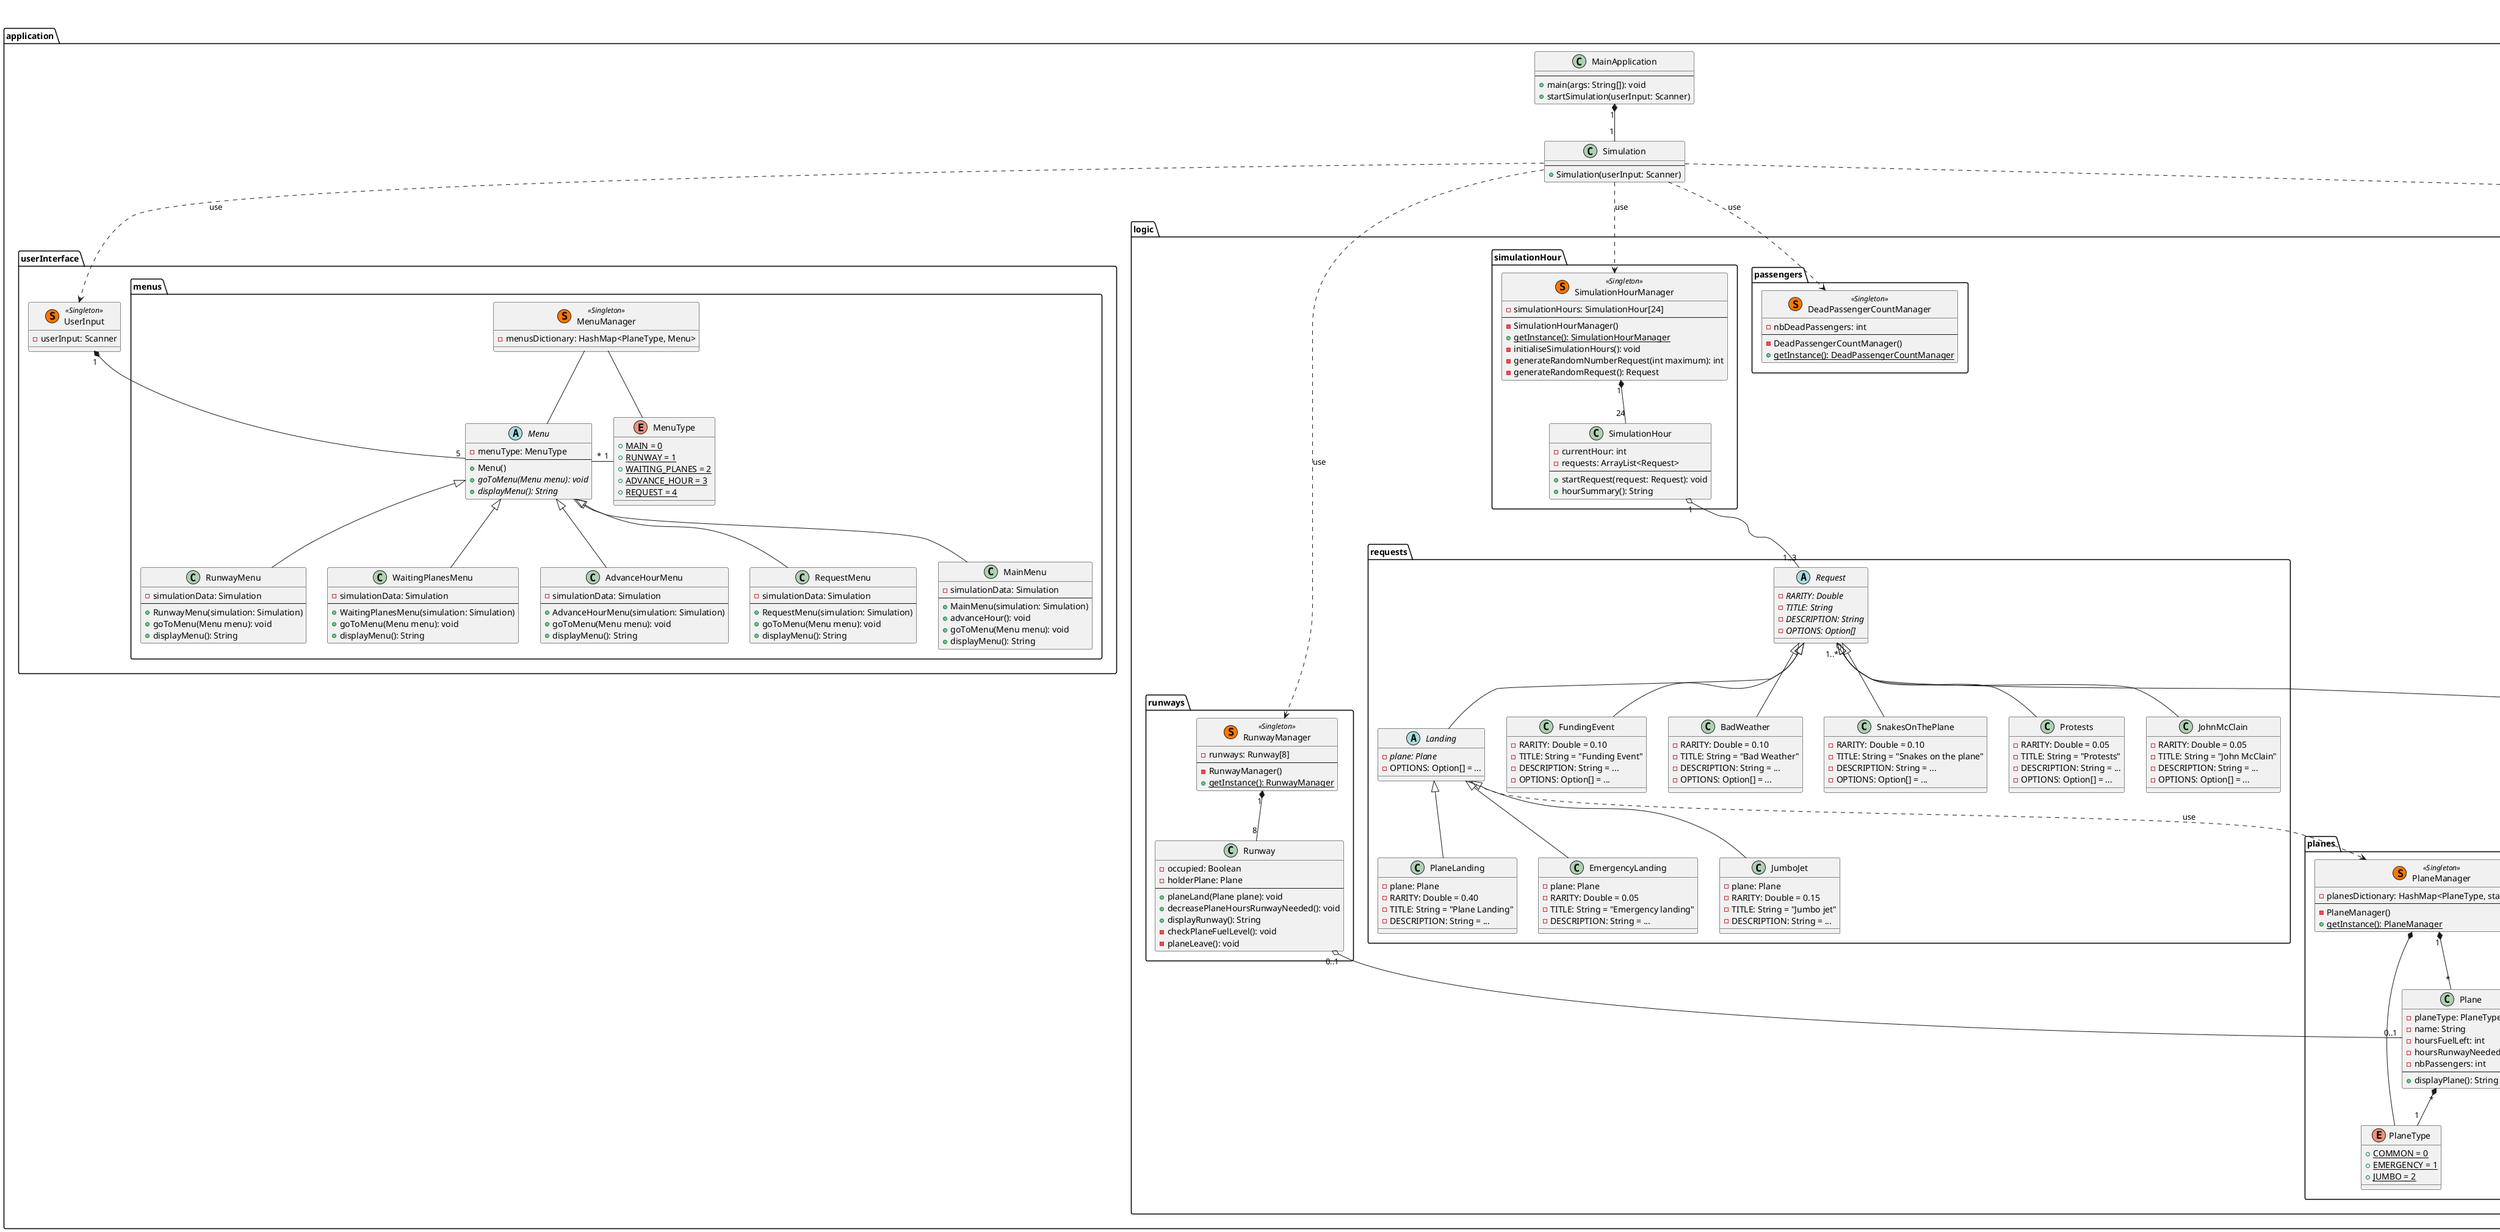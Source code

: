 @startuml

title MOD4B - Class Diagram

package application {

  class MainApplication {
    --
    + main(args: String[]): void
    + startSimulation(userInput: Scanner)
  }

  class Simulation {
    --
    + Simulation(userInput: Scanner)
  }

  package userInterface {

    class UserInput << (S,#FF7700) Singleton >> {
        - userInput: Scanner
    }

      package menus {

        class MenuManager << (S,#FF7700) Singleton >> {
            - menusDictionary: HashMap<PlaneType, Menu>
        }

        enum MenuType {
            + {static} MAIN = 0
            + {static} RUNWAY = 1
            + {static} WAITING_PLANES = 2
            + {static} ADVANCE_HOUR = 3
            + {static} REQUEST = 4
        }

        abstract Menu {
          - menuType: MenuType
          --
          + Menu()
          {abstract} + goToMenu(Menu menu): void
          {abstract} + displayMenu(): String
        }

        class MainMenu extends Menu {
          - simulationData: Simulation
          --
          + MainMenu(simulation: Simulation)
          + advanceHour(): void
          + goToMenu(Menu menu): void
          + displayMenu(): String
        }

        class RunwayMenu extends Menu {
            - simulationData: Simulation
            --
            + RunwayMenu(simulation: Simulation)
            + goToMenu(Menu menu): void
            + displayMenu(): String
        }

        class WaitingPlanesMenu extends Menu {
            - simulationData: Simulation
            --
            + WaitingPlanesMenu(simulation: Simulation)
            + goToMenu(Menu menu): void
            + displayMenu(): String
        }

        class AdvanceHourMenu extends Menu {
            - simulationData: Simulation
            --
            + AdvanceHourMenu(simulation: Simulation)
            + goToMenu(Menu menu): void
            + displayMenu(): String
        }

        class RequestMenu extends Menu {
            - simulationData: Simulation
            --
            + RequestMenu(simulation: Simulation)
            + goToMenu(Menu menu): void
            + displayMenu(): String
        }

      }
  }
  
  package logic {

    package simulationHour {

        class SimulationHourManager << (S,#FF7700) Singleton >> {
            - simulationHours: SimulationHour[24]
            --
            - SimulationHourManager()
            + {static} getInstance(): SimulationHourManager
            - initialiseSimulationHours(): void
            - generateRandomNumberRequest(int maximum): int
            - generateRandomRequest(): Request
        }

        class SimulationHour {
            - currentHour: int
            - requests: ArrayList<Request>
            --
            + startRequest(request: Request): void
            + hourSummary(): String
        }
      }

      package runways {
        class RunwayManager << (S,#FF7700) Singleton >> {
            - runways: Runway[8]
            --
            - RunwayManager()
            + {static} getInstance(): RunwayManager
        }

        class Runway {
          - occupied: Boolean
          - holderPlane: Plane
          --
          + planeLand(Plane plane): void
          + decreasePlaneHoursRunwayNeeded(): void
          + displayRunway(): String
          - checkPlaneFuelLevel(): void
          - planeLeave(): void
        }
      }

      package waitingPlanes {
        class WaitingPlanesManager << (S,#FF7700) Singleton >> {
            - waitingPlanes: ArrayList<Plane>
            --
            - WaitingPlanesManager()
            + {static} getInstance(): WaitingPlanesManager
        }
      }

      package planes {
        class PlaneManager << (S,#FF7700) Singleton >> {
            - planesDictionary: HashMap<PlaneType, stack<Plane>>
            --
            - PlaneManager()
            + {static} getInstance(): PlaneManager
        }

        enum PlaneType {
            + {static} COMMON = 0
            + {static} EMERGENCY = 1
            + {static} JUMBO = 2
        }

        class Plane {
            - planeType: PlaneType
            - name: String
            - hoursFuelLeft: int
            - hoursRunwayNeeded: int
            - nbPassengers: int
            --
            + displayPlane(): String
        }
      }

      package passengers {
        class DeadPassengerCountManager << (S,#FF7700) Singleton >> {
            - nbDeadPassengers: int
            --
            - DeadPassengerCountManager()
            + {static} getInstance(): DeadPassengerCountManager
        }
      }

      package requests {

          abstract Request {
            {abstract} - RARITY: Double
            {abstract} - TITLE: String
            {abstract} - DESCRIPTION: String
            {abstract} - OPTIONS: Option[]
          }

          abstract Landing extends Request {
             {abstract} - plane: Plane
            - OPTIONS: Option[] = ...
          }

          class PlaneLanding extends Landing {
            - plane: Plane
            - RARITY: Double = 0.40
            - TITLE: String = "Plane Landing"
            - DESCRIPTION: String = ...
          }

          class EmergencyLanding extends Landing {
            - plane: Plane
            - RARITY: Double = 0.05
            - TITLE: String = "Emergency landing"
            - DESCRIPTION: String = ...
          }

          class FundingEvent extends Request {
            - RARITY: Double = 0.10
            - TITLE: String = "Funding Event"
            - DESCRIPTION: String = ...
            - OPTIONS: Option[] = ...
          }

          class JumboJet extends Landing {
            - plane: Plane
            - RARITY: Double = 0.15
            - TITLE: String = "Jumbo jet"
            - DESCRIPTION: String = ...
          }

          class BadWeather extends Request {
            - RARITY: Double = 0.10
            - TITLE: String = "Bad Weather"
            - DESCRIPTION: String = ...
            - OPTIONS: Option[] = ...
          }

          class SnakesOnThePlane extends Request {
            - RARITY: Double = 0.10
            - TITLE: String = "Snakes on the plane"
            - DESCRIPTION: String = ...
            - OPTIONS: Option[] = ...
          }

          class Protests extends Request {
            - RARITY: Double = 0.05
            - TITLE: String = "Protests"
            - DESCRIPTION: String = ...
            - OPTIONS: Option[] = ...
          }

          class JohnMcClain extends Request {
            - RARITY: Double = 0.05
            - TITLE: String = "John McClain"
            - DESCRIPTION: String = ...
            - OPTIONS: Option[] = ...
          }
        }

        package options {

          abstract Option {
            {abstract} - description: String
            --
            {abstract} + checkRequirement(): Boolean
            {abstract} + applyConsequence(): void
            {abstract} + displayOption(): String
          }

          class AllowLanding extends Option {
            - description: String
            --
            + checkRequirement(): boolean
            + applyConsequence(): void
          }

          class PlaceOnStandby extends Option {
            - description: String
            --
            + checkRequirement(): boolean
            + applyConsequence(): void
          }

          class EmptyRandomRunway extends Option {
            - description: String
            --
            + checkRequirement(): boolean
            + applyConsequence(): void
          }

          class RescueTeam extends Option {
            - description: String
            --
            + checkRequirement(): boolean
            + applyConsequence(): void
          }

          class AirRefueling extends Option {
            - description: String
            --
            + checkRequirement(): boolean
            + applyConsequence(): void
          }

          class CrossWinds extends Option {
            - description: String
            --
            + checkRequirement(): boolean
            + applyConsequence(): void
          }

          class IcyRunWays extends Option {
            - description: String
            --
            + checkRequirement(): boolean
            + applyConsequence(): void
          }

          class IceStorm extends Option {
            - description: String
            --
            + checkRequirement(): boolean
            + applyConsequence(): void
          }

          class LetThemLand extends Option {
            - description: String
            --
            + checkRequirement(): boolean
            + applyConsequence(): void
          }

          class RefuseThem extends Option {
            - description: String
            --
            + checkRequirement(): boolean
            + applyConsequence(): void
          }

          class AllowThemTheSpaceToProtest extends Option {
            - description: String
            --
            + checkRequirement(): boolean
            + applyConsequence(): void
          }

          class GetPoliceInvolved extends Option {
            - description: String
            --
            + checkRequirement(): boolean
            + applyConsequence(): void
          }

          class LetThePlanesLandAnyways extends Option {
            - description: String
            --
            + checkRequirement(): boolean
            + applyConsequence(): void
          }

          class LockdownTheRunway extends Option {
            - description: String
            --
            + checkRequirement(): boolean
            + applyConsequence(): void
          }

          class LetTheManGo extends Option {
            - description: String
            --
            + checkRequirement(): boolean
            + applyConsequence(): void
          }

        }
  }



  MainApplication "1" *-- "1" Simulation
  Menu "5" -up-* "1" UserInput
  Request "1..3" -up-o "1" SimulationHour
  Request "1..*" o-- "2..*" Option
  Runway "0..1" o-- "0..1" Plane

  PlaneManager "1" *-- "*" Plane
  PlaneManager *-- PlaneType
  Plane "*" *-- "1" PlaneType

  Simulation ..> UserInput : use
  Simulation ..> DeadPassengerCountManager : use
  Simulation ..> SimulationHourManager : use
  Simulation ..> RunwayManager : use
  Simulation ..> WaitingPlanesManager : use

  Landing ..> PlaneManager : use

  MenuManager -- MenuType
  MenuManager -- Menu

  Menu "*" -right- "1" MenuType

  SimulationHourManager "1" *-- "24" SimulationHour
  RunwayManager "1" *-- "8" Runway
  WaitingPlanesManager "0..1" *-- "*" Plane

}

@enduml
